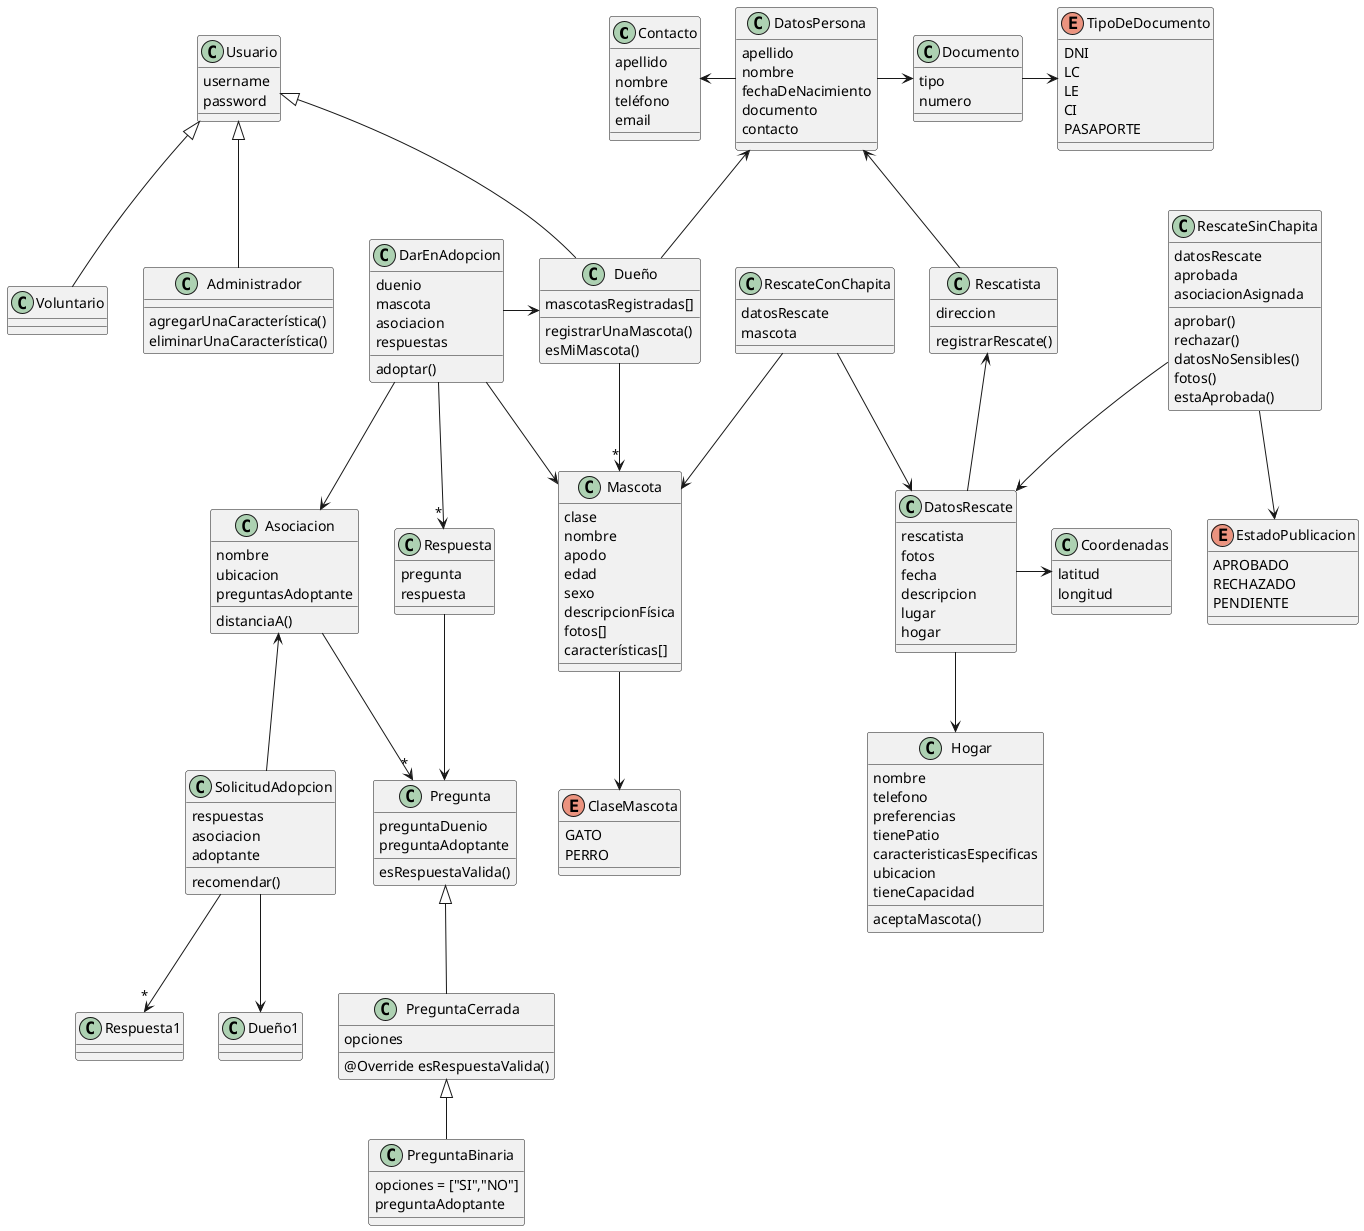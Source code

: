 @startuml RescateDePatitas

class Contacto{
  apellido
  nombre
  teléfono
  email
}

class Mascota{
  clase
  nombre
  apodo
  edad
  sexo
  descripcionFísica
  fotos[]
  características[]
}

enum ClaseMascota{
  GATO
  PERRO
}

class Documento{
  tipo
  numero
}

enum TipoDeDocumento{
  DNI
  LC /' Libreta Cívica '/
  LE /' Libreta de Enrolamiento '/
  CI /' Cédula de Identidad '/
  PASAPORTE
}


class RescateConChapita{
  datosRescate
  mascota
}

class Coordenadas{
  latitud
  longitud
}

class Usuario{
  username
  password
}

class Administrador{
  agregarUnaCaracterística()
  eliminarUnaCaracterística()

}

class Dueño{
  mascotasRegistradas[]
  registrarUnaMascota()
  esMiMascota()
}

class Voluntario{

}

class Rescatista{
  direccion
  registrarRescate()
}

class DatosPersona{
  apellido
  nombre
  fechaDeNacimiento
  documento
  contacto
}


class DatosRescate{
  rescatista
  fotos
  fecha
  descripcion
  lugar
  hogar
}


class RescateSinChapita{
  datosRescate
  aprobada
  asociacionAsignada
  aprobar()
  rechazar()
  datosNoSensibles()
  fotos()
  estaAprobada()
}


enum EstadoPublicacion{
  APROBADO
  RECHAZADO
  PENDIENTE
}

class Hogar{
  nombre
  telefono
  preferencias
  tienePatio
  caracteristicasEspecificas
  ubicacion
  tieneCapacidad

  aceptaMascota()
}

class Pregunta{
  preguntaDuenio
  preguntaAdoptante
  esRespuestaValida()
}

class PreguntaCerrada{
  opciones
  @Override esRespuestaValida()
}

class PreguntaBinaria{
  opciones = ["SI","NO"]
  preguntaAdoptante
}

class Respuesta{
  pregunta
  respuesta
}



class DarEnAdopcion{
  duenio
  mascota
  asociacion
  respuestas
  adoptar()
}


SolicitudAdopcion -d->"*" Respuesta1
SolicitudAdopcion -d->    Dueño1
SolicitudAdopcion -u->    Asociacion
class SolicitudAdopcion{
  respuestas
  asociacion
  adoptante
  recomendar()
}

class Asociacion{
  nombre
  ubicacion
  preguntasAdoptante
  distanciaA()
}

DarEnAdopcion     ->      Dueño
DarEnAdopcion     ->      Mascota
Respuesta         -d->    Pregunta
DarEnAdopcion     -->     Asociacion
DarEnAdopcion     -d->"*" Respuesta
Asociacion        -d->"*" Pregunta
PreguntaCerrada   -u-|>   Pregunta
PreguntaBinaria   -u-|>   PreguntaCerrada
Dueño             -u->    DatosPersona
Rescatista        -u->    DatosPersona
DatosPersona      -r->    Documento
DatosPersona      -l->    Contacto
DatosRescate      -u->    Rescatista
Dueño             -u-|>   Usuario
RescateConChapita -d->    Mascota
Documento         -r->    TipoDeDocumento
Mascota           -d->    ClaseMascota
Dueño             -d->"*" Mascota
Administrador     -u-|>   Usuario
DatosRescate        ->    Coordenadas
RescateSinChapita -d->    EstadoPublicacion
RescateSinChapita -d->    DatosRescate
RescateConChapita -d->    DatosRescate
DatosRescate      -d->    Hogar
Voluntario        -u-|>   Usuario






@enduml